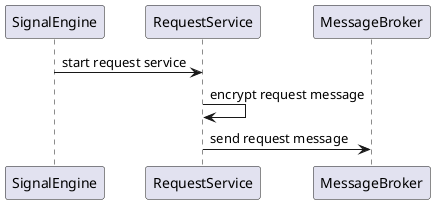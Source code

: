 @startuml

participant SignalEngine as SC
participant RequestService as RQS
participant MessageBroker as MB

SC -> RQS: start request service
RQS -> RQS: encrypt request message
RQS -> MB: send request message

@enduml